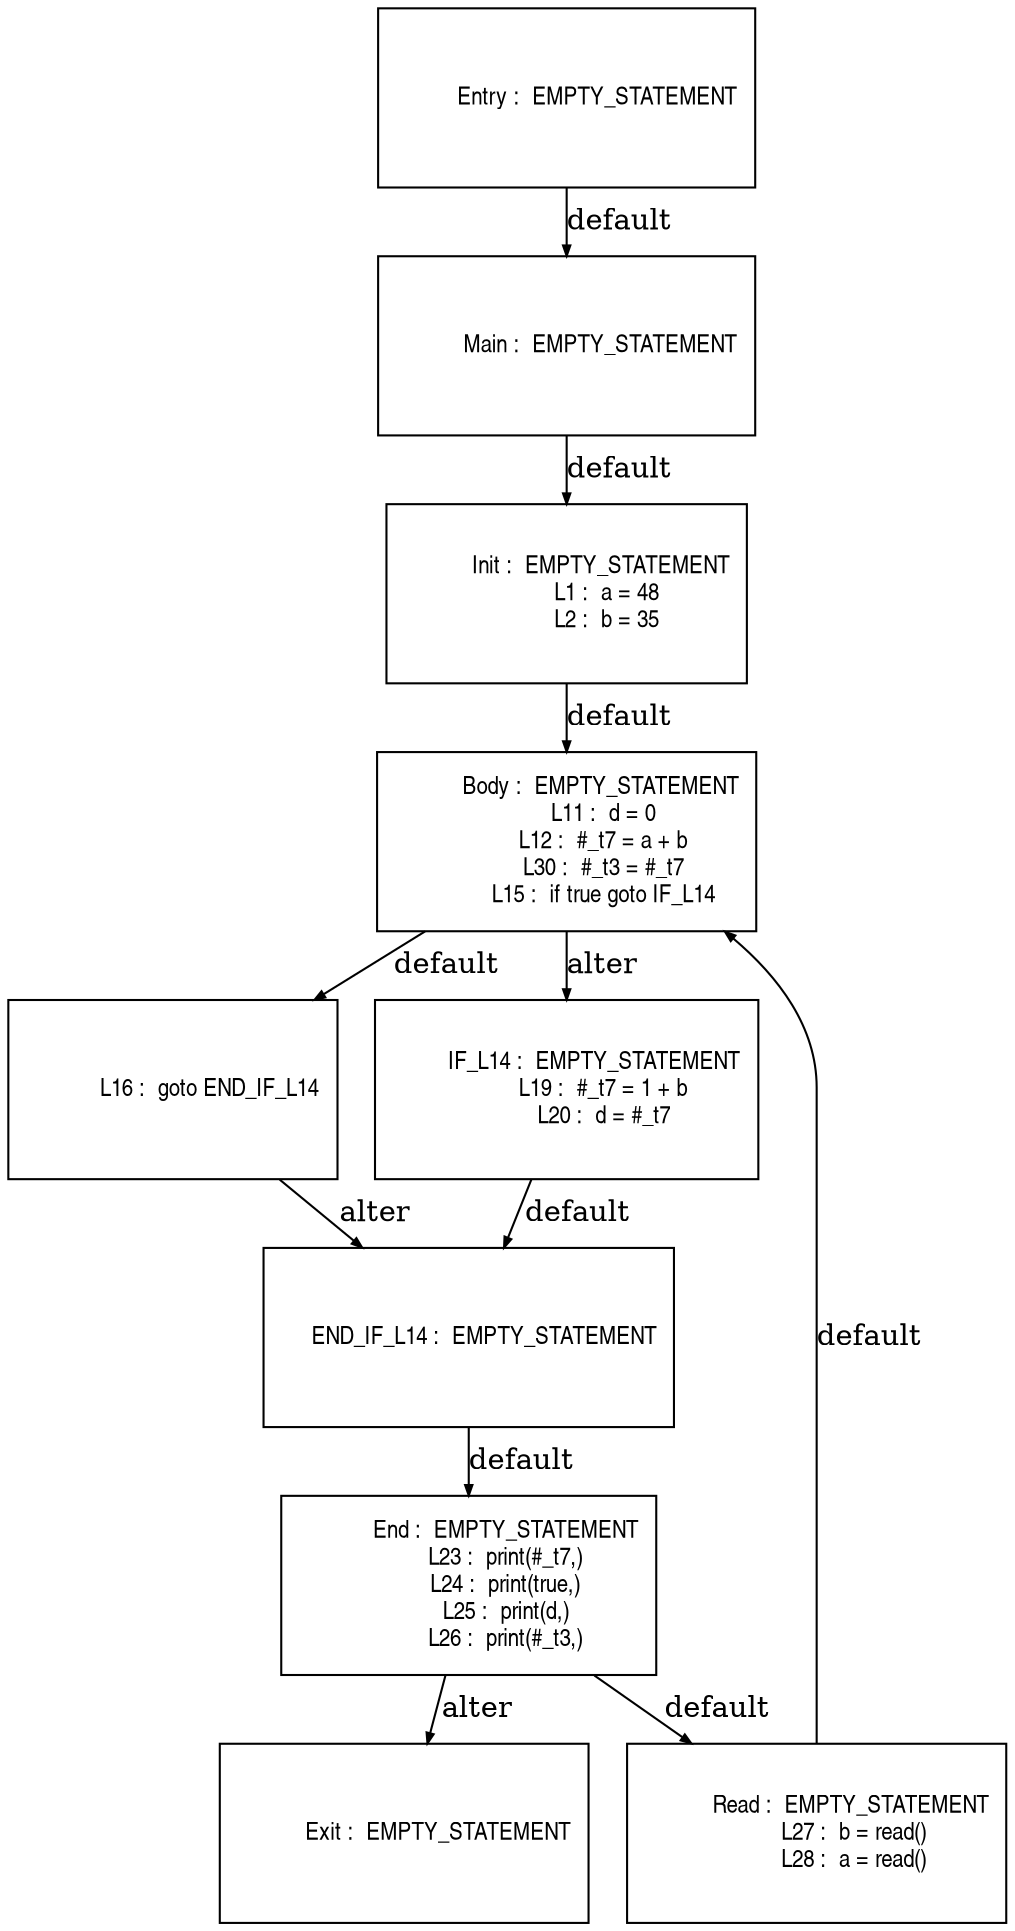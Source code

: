 digraph G {
  ranksep=.25;
  edge [arrowsize=.5]
  node [shape=rectangle, fontname="ArialNarrow",
        fontsize=12,  height=1.2];
  "           Main :  EMPTY_STATEMENT
"; "           Init :  EMPTY_STATEMENT
             L1 :  a = 48
             L2 :  b = 35
"; "           Body :  EMPTY_STATEMENT
            L11 :  d = 0
            L12 :  #_t7 = a + b
            L30 :  #_t3 = #_t7
            L15 :  if true goto IF_L14
"; "            L16 :  goto END_IF_L14
"; "         IF_L14 :  EMPTY_STATEMENT
            L19 :  #_t7 = 1 + b
            L20 :  d = #_t7
"; "     END_IF_L14 :  EMPTY_STATEMENT
"; "          Entry :  EMPTY_STATEMENT
"; "            End :  EMPTY_STATEMENT
            L23 :  print(#_t7,)
            L24 :  print(true,)
            L25 :  print(d,)
            L26 :  print(#_t3,)
"; "           Exit :  EMPTY_STATEMENT
"; "           Read :  EMPTY_STATEMENT
            L27 :  b = read()
            L28 :  a = read()
"; 
  "           Main :  EMPTY_STATEMENT
" -> "           Init :  EMPTY_STATEMENT
             L1 :  a = 48
             L2 :  b = 35
"  [label="default"];
  "           Init :  EMPTY_STATEMENT
             L1 :  a = 48
             L2 :  b = 35
" -> "           Body :  EMPTY_STATEMENT
            L11 :  d = 0
            L12 :  #_t7 = a + b
            L30 :  #_t3 = #_t7
            L15 :  if true goto IF_L14
"  [label="default"];
  "           Body :  EMPTY_STATEMENT
            L11 :  d = 0
            L12 :  #_t7 = a + b
            L30 :  #_t3 = #_t7
            L15 :  if true goto IF_L14
" -> "            L16 :  goto END_IF_L14
"  [label="default"];
  "           Body :  EMPTY_STATEMENT
            L11 :  d = 0
            L12 :  #_t7 = a + b
            L30 :  #_t3 = #_t7
            L15 :  if true goto IF_L14
" -> "         IF_L14 :  EMPTY_STATEMENT
            L19 :  #_t7 = 1 + b
            L20 :  d = #_t7
"  [label="alter"];
  "            L16 :  goto END_IF_L14
" -> "     END_IF_L14 :  EMPTY_STATEMENT
"  [label="alter"];
  "         IF_L14 :  EMPTY_STATEMENT
            L19 :  #_t7 = 1 + b
            L20 :  d = #_t7
" -> "     END_IF_L14 :  EMPTY_STATEMENT
"  [label="default"];
  "     END_IF_L14 :  EMPTY_STATEMENT
" -> "            End :  EMPTY_STATEMENT
            L23 :  print(#_t7,)
            L24 :  print(true,)
            L25 :  print(d,)
            L26 :  print(#_t3,)
"  [label="default"];
  "          Entry :  EMPTY_STATEMENT
" -> "           Main :  EMPTY_STATEMENT
"  [label="default"];
  "            End :  EMPTY_STATEMENT
            L23 :  print(#_t7,)
            L24 :  print(true,)
            L25 :  print(d,)
            L26 :  print(#_t3,)
" -> "           Read :  EMPTY_STATEMENT
            L27 :  b = read()
            L28 :  a = read()
"  [label="default"];
  "            End :  EMPTY_STATEMENT
            L23 :  print(#_t7,)
            L24 :  print(true,)
            L25 :  print(d,)
            L26 :  print(#_t3,)
" -> "           Exit :  EMPTY_STATEMENT
"  [label="alter"];
  "           Read :  EMPTY_STATEMENT
            L27 :  b = read()
            L28 :  a = read()
" -> "           Body :  EMPTY_STATEMENT
            L11 :  d = 0
            L12 :  #_t7 = a + b
            L30 :  #_t3 = #_t7
            L15 :  if true goto IF_L14
"  [label="default"];
}
